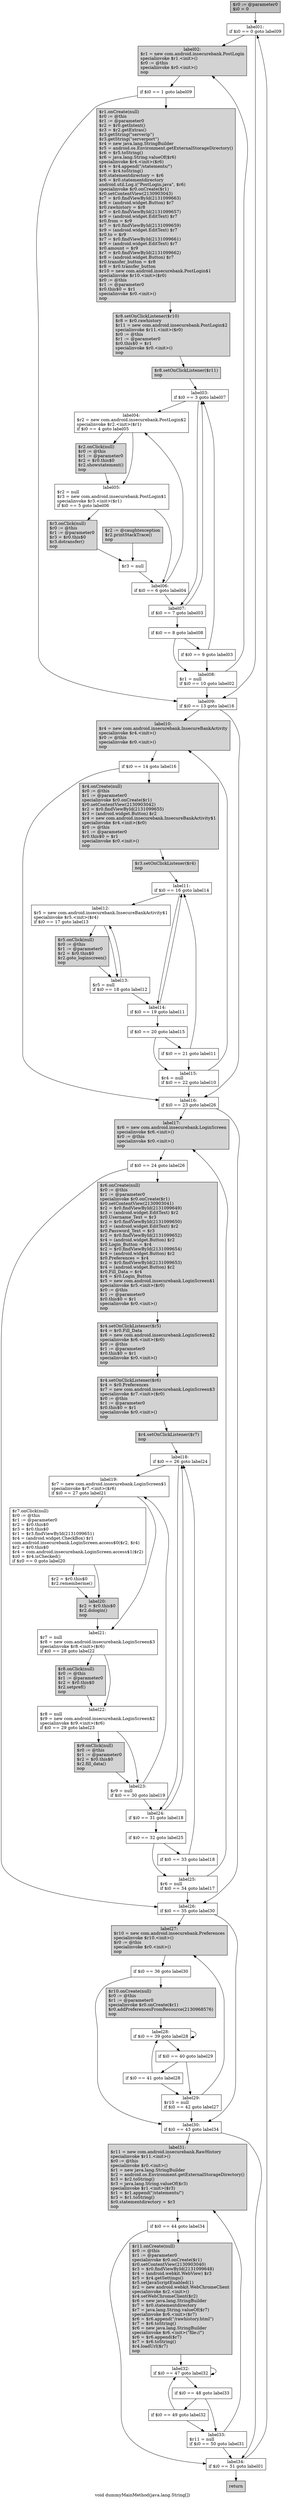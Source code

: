 digraph "void dummyMainMethod(java.lang.String[])" {
    label="void dummyMainMethod(java.lang.String[])";
    node [shape=box];
    "0" [style=filled,fillcolor=gray,label="$r0 := @parameter0\l$i0 = 0\l",];
    "1" [label="label01:\nif $i0 == 0 goto label09\l",];
    "0"->"1";
    "2" [style=filled,fillcolor=gray,style=filled,fillcolor=lightgray,label="label02:\n$r1 = new com.android.insecurebank.PostLogin\lspecialinvoke $r1.<init>()\l$r0 := @this\lspecialinvoke $r0.<init>()\lnop\l",];
    "1"->"2";
    "19" [label="label09:\nif $i0 == 13 goto label16\l",];
    "1"->"19";
    "3" [label="if $i0 == 1 goto label09\l",];
    "2"->"3";
    "4" [style=filled,fillcolor=gray,style=filled,fillcolor=lightgray,label="$r1.onCreate(null)\l$r0 := @this\l$r1 := @parameter0\l$r2 = $r0.getIntent()\l$r3 = $r2.getExtras()\l$r3.getString(\"serverip\")\l$r3.getString(\"serverport\")\l$r4 = new java.lang.StringBuilder\l$r5 = android.os.Environment.getExternalStorageDirectory()\l$r6 = $r5.toString()\l$r6 = java.lang.String.valueOf($r6)\lspecialinvoke $r4.<init>($r6)\l$r4 = $r4.append(\"/statements/\")\l$r6 = $r4.toString()\l$r0.statementdirectory = $r6\l$r6 = $r0.statementdirectory\landroid.util.Log.i(\"PostLogin.java\", $r6)\lspecialinvoke $r0.onCreate($r1)\l$r0.setContentView(2130903043)\l$r7 = $r0.findViewById(2131099663)\l$r8 = (android.widget.Button) $r7\l$r0.rawhistory = $r8\l$r7 = $r0.findViewById(2131099657)\l$r9 = (android.widget.EditText) $r7\l$r0.from = $r9\l$r7 = $r0.findViewById(2131099659)\l$r9 = (android.widget.EditText) $r7\l$r0.to = $r9\l$r7 = $r0.findViewById(2131099661)\l$r9 = (android.widget.EditText) $r7\l$r0.amount = $r9\l$r7 = $r0.findViewById(2131099662)\l$r8 = (android.widget.Button) $r7\l$r0.transfer_button = $r8\l$r8 = $r0.transfer_button\l$r10 = new com.android.insecurebank.PostLogin$1\lspecialinvoke $r10.<init>($r0)\l$r0 := @this\l$r1 := @parameter0\l$r0.this$0 = $r1\lspecialinvoke $r0.<init>()\lnop\l",];
    "3"->"4";
    "3"->"19";
    "5" [style=filled,fillcolor=gray,style=filled,fillcolor=lightgray,label="$r8.setOnClickListener($r10)\l$r8 = $r0.rawhistory\l$r11 = new com.android.insecurebank.PostLogin$2\lspecialinvoke $r11.<init>($r0)\l$r0 := @this\l$r1 := @parameter0\l$r0.this$0 = $r1\lspecialinvoke $r0.<init>()\lnop\l",];
    "4"->"5";
    "6" [style=filled,fillcolor=gray,style=filled,fillcolor=lightgray,label="$r8.setOnClickListener($r11)\lnop\l",];
    "5"->"6";
    "7" [label="label03:\nif $i0 == 3 goto label07\l",];
    "6"->"7";
    "8" [label="label04:\n$r2 = new com.android.insecurebank.PostLogin$2\lspecialinvoke $r2.<init>($r1)\lif $i0 == 4 goto label05\l",];
    "7"->"8";
    "15" [label="label07:\nif $i0 == 7 goto label03\l",];
    "7"->"15";
    "9" [style=filled,fillcolor=gray,style=filled,fillcolor=lightgray,label="$r2.onClick(null)\l$r0 := @this\l$r1 := @parameter0\l$r2 = $r0.this$0\l$r2.showstatement()\lnop\l",];
    "8"->"9";
    "10" [label="label05:\n$r2 = null\l$r3 = new com.android.insecurebank.PostLogin$1\lspecialinvoke $r3.<init>($r1)\lif $i0 == 5 goto label06\l",];
    "8"->"10";
    "9"->"10";
    "11" [style=filled,fillcolor=gray,style=filled,fillcolor=lightgray,label="$r3.onClick(null)\l$r0 := @this\l$r1 := @parameter0\l$r3 = $r0.this$0\l$r3.dotransfer()\lnop\l",];
    "10"->"11";
    "14" [label="label06:\nif $i0 == 6 goto label04\l",];
    "10"->"14";
    "13" [label="$r3 = null\l",];
    "11"->"13";
    "12" [style=filled,fillcolor=gray,style=filled,fillcolor=lightgray,label="$r2 := @caughtexception\l$r2.printStackTrace()\lnop\l",];
    "12"->"13";
    "13"->"14";
    "14"->"8";
    "14"->"15";
    "15"->"7";
    "16" [label="if $i0 == 8 goto label08\l",];
    "15"->"16";
    "17" [label="if $i0 == 9 goto label03\l",];
    "16"->"17";
    "18" [label="label08:\n$r1 = null\lif $i0 == 10 goto label02\l",];
    "16"->"18";
    "17"->"7";
    "17"->"18";
    "18"->"2";
    "18"->"19";
    "20" [style=filled,fillcolor=gray,style=filled,fillcolor=lightgray,label="label10:\n$r4 = new com.android.insecurebank.InsecureBankActivity\lspecialinvoke $r4.<init>()\l$r0 := @this\lspecialinvoke $r0.<init>()\lnop\l",];
    "19"->"20";
    "32" [label="label16:\nif $i0 == 23 goto label26\l",];
    "19"->"32";
    "21" [label="if $i0 == 14 goto label16\l",];
    "20"->"21";
    "22" [style=filled,fillcolor=gray,style=filled,fillcolor=lightgray,label="$r4.onCreate(null)\l$r0 := @this\l$r1 := @parameter0\lspecialinvoke $r0.onCreate($r1)\l$r0.setContentView(2130903042)\l$r2 = $r0.findViewById(2131099655)\l$r3 = (android.widget.Button) $r2\l$r4 = new com.android.insecurebank.InsecureBankActivity$1\lspecialinvoke $r4.<init>($r0)\l$r0 := @this\l$r1 := @parameter0\l$r0.this$0 = $r1\lspecialinvoke $r0.<init>()\lnop\l",];
    "21"->"22";
    "21"->"32";
    "23" [style=filled,fillcolor=gray,style=filled,fillcolor=lightgray,label="$r3.setOnClickListener($r4)\lnop\l",];
    "22"->"23";
    "24" [label="label11:\nif $i0 == 16 goto label14\l",];
    "23"->"24";
    "25" [label="label12:\n$r5 = new com.android.insecurebank.InsecureBankActivity$1\lspecialinvoke $r5.<init>($r4)\lif $i0 == 17 goto label13\l",];
    "24"->"25";
    "28" [label="label14:\nif $i0 == 19 goto label11\l",];
    "24"->"28";
    "26" [style=filled,fillcolor=gray,style=filled,fillcolor=lightgray,label="$r5.onClick(null)\l$r0 := @this\l$r1 := @parameter0\l$r2 = $r0.this$0\l$r2.goto_loginscreen()\lnop\l",];
    "25"->"26";
    "27" [label="label13:\n$r5 = null\lif $i0 == 18 goto label12\l",];
    "25"->"27";
    "26"->"27";
    "27"->"25";
    "27"->"28";
    "28"->"24";
    "29" [label="if $i0 == 20 goto label15\l",];
    "28"->"29";
    "30" [label="if $i0 == 21 goto label11\l",];
    "29"->"30";
    "31" [label="label15:\n$r4 = null\lif $i0 == 22 goto label10\l",];
    "29"->"31";
    "30"->"24";
    "30"->"31";
    "31"->"20";
    "31"->"32";
    "33" [style=filled,fillcolor=gray,style=filled,fillcolor=lightgray,label="label17:\n$r6 = new com.android.insecurebank.LoginScreen\lspecialinvoke $r6.<init>()\l$r0 := @this\lspecialinvoke $r0.<init>()\lnop\l",];
    "32"->"33";
    "53" [label="label26:\nif $i0 == 35 goto label30\l",];
    "32"->"53";
    "34" [label="if $i0 == 24 goto label26\l",];
    "33"->"34";
    "35" [style=filled,fillcolor=gray,style=filled,fillcolor=lightgray,label="$r6.onCreate(null)\l$r0 := @this\l$r1 := @parameter0\lspecialinvoke $r0.onCreate($r1)\l$r0.setContentView(2130903041)\l$r2 = $r0.findViewById(2131099649)\l$r3 = (android.widget.EditText) $r2\l$r0.Username_Text = $r3\l$r2 = $r0.findViewById(2131099650)\l$r3 = (android.widget.EditText) $r2\l$r0.Password_Text = $r3\l$r2 = $r0.findViewById(2131099652)\l$r4 = (android.widget.Button) $r2\l$r0.Login_Button = $r4\l$r2 = $r0.findViewById(2131099654)\l$r4 = (android.widget.Button) $r2\l$r0.Preferences = $r4\l$r2 = $r0.findViewById(2131099653)\l$r4 = (android.widget.Button) $r2\l$r0.Fill_Data = $r4\l$r4 = $r0.Login_Button\l$r5 = new com.android.insecurebank.LoginScreen$1\lspecialinvoke $r5.<init>($r0)\l$r0 := @this\l$r1 := @parameter0\l$r0.this$0 = $r1\lspecialinvoke $r0.<init>()\lnop\l",];
    "34"->"35";
    "34"->"53";
    "36" [style=filled,fillcolor=gray,style=filled,fillcolor=lightgray,label="$r4.setOnClickListener($r5)\l$r4 = $r0.Fill_Data\l$r6 = new com.android.insecurebank.LoginScreen$2\lspecialinvoke $r6.<init>($r0)\l$r0 := @this\l$r1 := @parameter0\l$r0.this$0 = $r1\lspecialinvoke $r0.<init>()\lnop\l",];
    "35"->"36";
    "37" [style=filled,fillcolor=gray,style=filled,fillcolor=lightgray,label="$r4.setOnClickListener($r6)\l$r4 = $r0.Preferences\l$r7 = new com.android.insecurebank.LoginScreen$3\lspecialinvoke $r7.<init>($r0)\l$r0 := @this\l$r1 := @parameter0\l$r0.this$0 = $r1\lspecialinvoke $r0.<init>()\lnop\l",];
    "36"->"37";
    "38" [style=filled,fillcolor=gray,style=filled,fillcolor=lightgray,label="$r4.setOnClickListener($r7)\lnop\l",];
    "37"->"38";
    "39" [label="label18:\nif $i0 == 26 goto label24\l",];
    "38"->"39";
    "40" [label="label19:\n$r7 = new com.android.insecurebank.LoginScreen$1\lspecialinvoke $r7.<init>($r6)\lif $i0 == 27 goto label21\l",];
    "39"->"40";
    "49" [label="label24:\nif $i0 == 31 goto label18\l",];
    "39"->"49";
    "41" [label="$r7.onClick(null)\l$r0 := @this\l$r1 := @parameter0\l$r2 = $r0.this$0\l$r3 = $r0.this$0\l$r1 = $r3.findViewById(2131099651)\l$r4 = (android.widget.CheckBox) $r1\lcom.android.insecurebank.LoginScreen.access$0($r2, $r4)\l$r2 = $r0.this$0\l$r4 = com.android.insecurebank.LoginScreen.access$1($r2)\l$z0 = $r4.isChecked()\lif $z0 == 0 goto label20\l",];
    "40"->"41";
    "44" [label="label21:\n$r7 = null\l$r8 = new com.android.insecurebank.LoginScreen$3\lspecialinvoke $r8.<init>($r6)\lif $i0 == 28 goto label22\l",];
    "40"->"44";
    "42" [label="$r2 = $r0.this$0\l$r2.rememberme()\l",];
    "41"->"42";
    "43" [style=filled,fillcolor=gray,style=filled,fillcolor=lightgray,label="label20:\n$r2 = $r0.this$0\l$r2.dologin()\lnop\l",];
    "41"->"43";
    "42"->"43";
    "43"->"44";
    "45" [style=filled,fillcolor=gray,style=filled,fillcolor=lightgray,label="$r8.onClick(null)\l$r0 := @this\l$r1 := @parameter0\l$r2 = $r0.this$0\l$r2.setpref()\lnop\l",];
    "44"->"45";
    "46" [label="label22:\n$r8 = null\l$r9 = new com.android.insecurebank.LoginScreen$2\lspecialinvoke $r9.<init>($r6)\lif $i0 == 29 goto label23\l",];
    "44"->"46";
    "45"->"46";
    "47" [style=filled,fillcolor=gray,style=filled,fillcolor=lightgray,label="$r9.onClick(null)\l$r0 := @this\l$r1 := @parameter0\l$r2 = $r0.this$0\l$r2.fill_data()\lnop\l",];
    "46"->"47";
    "48" [label="label23:\n$r9 = null\lif $i0 == 30 goto label19\l",];
    "46"->"48";
    "47"->"48";
    "48"->"40";
    "48"->"49";
    "49"->"39";
    "50" [label="if $i0 == 32 goto label25\l",];
    "49"->"50";
    "51" [label="if $i0 == 33 goto label18\l",];
    "50"->"51";
    "52" [label="label25:\n$r6 = null\lif $i0 == 34 goto label17\l",];
    "50"->"52";
    "51"->"39";
    "51"->"52";
    "52"->"33";
    "52"->"53";
    "54" [style=filled,fillcolor=gray,style=filled,fillcolor=lightgray,label="label27:\n$r10 = new com.android.insecurebank.Preferences\lspecialinvoke $r10.<init>()\l$r0 := @this\lspecialinvoke $r0.<init>()\lnop\l",];
    "53"->"54";
    "61" [label="label30:\nif $i0 == 43 goto label34\l",];
    "53"->"61";
    "55" [label="if $i0 == 36 goto label30\l",];
    "54"->"55";
    "56" [style=filled,fillcolor=gray,style=filled,fillcolor=lightgray,label="$r10.onCreate(null)\l$r0 := @this\l$r1 := @parameter0\lspecialinvoke $r0.onCreate($r1)\l$r0.addPreferencesFromResource(2130968576)\lnop\l",];
    "55"->"56";
    "55"->"61";
    "57" [label="label28:\nif $i0 == 39 goto label28\l",];
    "56"->"57";
    "57"->"57";
    "58" [label="if $i0 == 40 goto label29\l",];
    "57"->"58";
    "59" [label="if $i0 == 41 goto label28\l",];
    "58"->"59";
    "60" [label="label29:\n$r10 = null\lif $i0 == 42 goto label27\l",];
    "58"->"60";
    "59"->"57";
    "59"->"60";
    "60"->"54";
    "60"->"61";
    "62" [style=filled,fillcolor=gray,style=filled,fillcolor=lightgray,label="label31:\n$r11 = new com.android.insecurebank.RawHistory\lspecialinvoke $r11.<init>()\l$r0 := @this\lspecialinvoke $r0.<init>()\l$r1 = new java.lang.StringBuilder\l$r2 = android.os.Environment.getExternalStorageDirectory()\l$r3 = $r2.toString()\l$r3 = java.lang.String.valueOf($r3)\lspecialinvoke $r1.<init>($r3)\l$r1 = $r1.append(\"/statements/\")\l$r3 = $r1.toString()\l$r0.statementdirectory = $r3\lnop\l",];
    "61"->"62";
    "69" [label="label34:\nif $i0 == 51 goto label01\l",];
    "61"->"69";
    "63" [label="if $i0 == 44 goto label34\l",];
    "62"->"63";
    "64" [style=filled,fillcolor=gray,style=filled,fillcolor=lightgray,label="$r11.onCreate(null)\l$r0 := @this\l$r1 := @parameter0\lspecialinvoke $r0.onCreate($r1)\l$r0.setContentView(2130903040)\l$r3 = $r0.findViewById(2131099648)\l$r4 = (android.webkit.WebView) $r3\l$r5 = $r4.getSettings()\l$r5.setJavaScriptEnabled(1)\l$r2 = new android.webkit.WebChromeClient\lspecialinvoke $r2.<init>()\l$r4.setWebChromeClient($r2)\l$r6 = new java.lang.StringBuilder\l$r7 = $r0.statementdirectory\l$r7 = java.lang.String.valueOf($r7)\lspecialinvoke $r6.<init>($r7)\l$r6 = $r6.append(\"/rawhistory.html\")\l$r7 = $r6.toString()\l$r6 = new java.lang.StringBuilder\lspecialinvoke $r6.<init>(\"file://\")\l$r6 = $r6.append($r7)\l$r7 = $r6.toString()\l$r4.loadUrl($r7)\lnop\l",];
    "63"->"64";
    "63"->"69";
    "65" [label="label32:\nif $i0 == 47 goto label32\l",];
    "64"->"65";
    "65"->"65";
    "66" [label="if $i0 == 48 goto label33\l",];
    "65"->"66";
    "67" [label="if $i0 == 49 goto label32\l",];
    "66"->"67";
    "68" [label="label33:\n$r11 = null\lif $i0 == 50 goto label31\l",];
    "66"->"68";
    "67"->"65";
    "67"->"68";
    "68"->"62";
    "68"->"69";
    "69"->"1";
    "70" [style=filled,fillcolor=lightgray,label="return\l",];
    "69"->"70";
}
